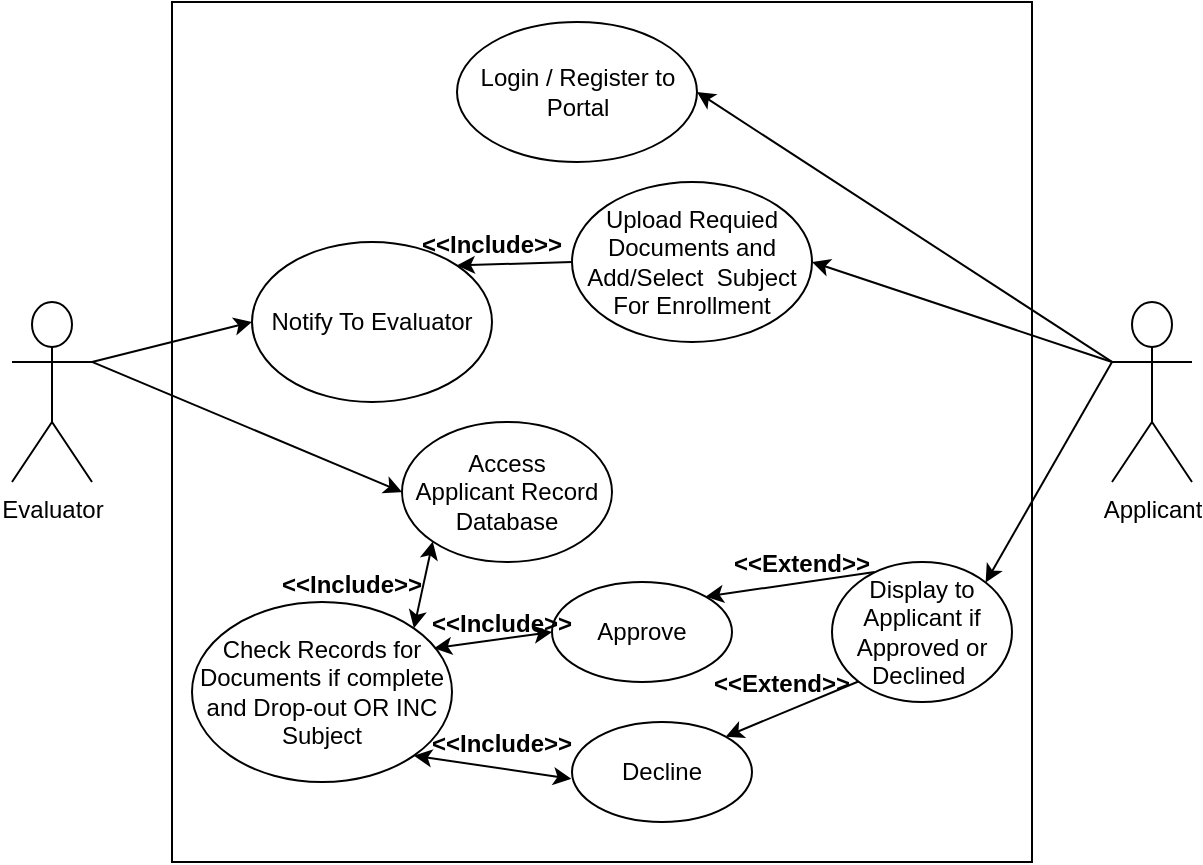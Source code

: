 <mxfile version="20.8.1" type="github">
  <diagram id="CHrUsiTqgCRq1WLIEfKi" name="Page-1">
    <mxGraphModel dx="880" dy="444" grid="1" gridSize="10" guides="1" tooltips="1" connect="1" arrows="1" fold="1" page="1" pageScale="1" pageWidth="850" pageHeight="1100" math="0" shadow="0">
      <root>
        <mxCell id="0" />
        <mxCell id="1" parent="0" />
        <mxCell id="MruObNP_5KYlce9daRHS-1" value="" style="whiteSpace=wrap;html=1;aspect=fixed;" parent="1" vertex="1">
          <mxGeometry x="210" y="10" width="430" height="430" as="geometry" />
        </mxCell>
        <mxCell id="MruObNP_5KYlce9daRHS-2" value="Evaluator" style="shape=umlActor;verticalLabelPosition=bottom;verticalAlign=top;html=1;outlineConnect=0;" parent="1" vertex="1">
          <mxGeometry x="130" y="160" width="40" height="90" as="geometry" />
        </mxCell>
        <mxCell id="MruObNP_5KYlce9daRHS-6" value="Applicant" style="shape=umlActor;verticalLabelPosition=bottom;verticalAlign=top;html=1;outlineConnect=0;" parent="1" vertex="1">
          <mxGeometry x="680" y="160" width="40" height="90" as="geometry" />
        </mxCell>
        <mxCell id="MruObNP_5KYlce9daRHS-11" value="Access &lt;br&gt;Applicant Record Database" style="ellipse;whiteSpace=wrap;html=1;" parent="1" vertex="1">
          <mxGeometry x="325" y="220" width="105" height="70" as="geometry" />
        </mxCell>
        <mxCell id="MruObNP_5KYlce9daRHS-15" value="" style="endArrow=classic;html=1;rounded=0;exitX=1;exitY=0.333;exitDx=0;exitDy=0;exitPerimeter=0;entryX=0;entryY=0.5;entryDx=0;entryDy=0;" parent="1" source="MruObNP_5KYlce9daRHS-2" target="MruObNP_5KYlce9daRHS-11" edge="1">
          <mxGeometry width="50" height="50" relative="1" as="geometry">
            <mxPoint x="460" y="210" as="sourcePoint" />
            <mxPoint x="510" y="160" as="targetPoint" />
          </mxGeometry>
        </mxCell>
        <mxCell id="MruObNP_5KYlce9daRHS-16" value="Login / Register to Portal" style="ellipse;whiteSpace=wrap;html=1;" parent="1" vertex="1">
          <mxGeometry x="352.5" y="20" width="120" height="70" as="geometry" />
        </mxCell>
        <mxCell id="MruObNP_5KYlce9daRHS-17" value="" style="endArrow=classic;html=1;rounded=0;entryX=1;entryY=0.5;entryDx=0;entryDy=0;exitX=0;exitY=0.333;exitDx=0;exitDy=0;exitPerimeter=0;" parent="1" source="MruObNP_5KYlce9daRHS-6" target="MruObNP_5KYlce9daRHS-16" edge="1">
          <mxGeometry width="50" height="50" relative="1" as="geometry">
            <mxPoint x="460" y="210" as="sourcePoint" />
            <mxPoint x="510" y="160" as="targetPoint" />
          </mxGeometry>
        </mxCell>
        <mxCell id="MruObNP_5KYlce9daRHS-18" value="Upload Requied Documents and Add/Select&amp;nbsp; Subject&lt;br&gt;For Enrollment" style="ellipse;whiteSpace=wrap;html=1;" parent="1" vertex="1">
          <mxGeometry x="410" y="100" width="120" height="80" as="geometry" />
        </mxCell>
        <mxCell id="MruObNP_5KYlce9daRHS-19" value="" style="endArrow=classic;html=1;rounded=0;entryX=1;entryY=0.5;entryDx=0;entryDy=0;exitX=0;exitY=0.333;exitDx=0;exitDy=0;exitPerimeter=0;" parent="1" source="MruObNP_5KYlce9daRHS-6" target="MruObNP_5KYlce9daRHS-18" edge="1">
          <mxGeometry width="50" height="50" relative="1" as="geometry">
            <mxPoint x="670" y="190" as="sourcePoint" />
            <mxPoint x="495" y="95" as="targetPoint" />
          </mxGeometry>
        </mxCell>
        <mxCell id="MruObNP_5KYlce9daRHS-20" value="Check Records for Documents if complete and Drop-out OR INC Subject" style="ellipse;whiteSpace=wrap;html=1;" parent="1" vertex="1">
          <mxGeometry x="220" y="310" width="130" height="90" as="geometry" />
        </mxCell>
        <mxCell id="MruObNP_5KYlce9daRHS-21" value="" style="endArrow=classic;startArrow=classic;html=1;rounded=0;entryX=0;entryY=1;entryDx=0;entryDy=0;exitX=1;exitY=0;exitDx=0;exitDy=0;" parent="1" source="MruObNP_5KYlce9daRHS-20" target="MruObNP_5KYlce9daRHS-11" edge="1">
          <mxGeometry width="50" height="50" relative="1" as="geometry">
            <mxPoint x="340" y="330" as="sourcePoint" />
            <mxPoint x="390" y="280" as="targetPoint" />
          </mxGeometry>
        </mxCell>
        <mxCell id="MruObNP_5KYlce9daRHS-24" value="Approve" style="ellipse;whiteSpace=wrap;html=1;" parent="1" vertex="1">
          <mxGeometry x="400" y="300" width="90" height="50" as="geometry" />
        </mxCell>
        <mxCell id="MruObNP_5KYlce9daRHS-25" value="Decline" style="ellipse;whiteSpace=wrap;html=1;" parent="1" vertex="1">
          <mxGeometry x="410" y="370" width="90" height="50" as="geometry" />
        </mxCell>
        <mxCell id="MruObNP_5KYlce9daRHS-28" value="Display to Applicant if Approved or Declined&amp;nbsp;" style="ellipse;whiteSpace=wrap;html=1;" parent="1" vertex="1">
          <mxGeometry x="540" y="290" width="90" height="70" as="geometry" />
        </mxCell>
        <mxCell id="MruObNP_5KYlce9daRHS-29" value="Notify To Evaluator" style="ellipse;whiteSpace=wrap;html=1;" parent="1" vertex="1">
          <mxGeometry x="250" y="130" width="120" height="80" as="geometry" />
        </mxCell>
        <mxCell id="MruObNP_5KYlce9daRHS-31" value="" style="endArrow=classic;html=1;rounded=0;entryX=1;entryY=0;entryDx=0;entryDy=0;exitX=0;exitY=0.5;exitDx=0;exitDy=0;" parent="1" source="MruObNP_5KYlce9daRHS-18" target="MruObNP_5KYlce9daRHS-29" edge="1">
          <mxGeometry width="50" height="50" relative="1" as="geometry">
            <mxPoint x="460" y="270" as="sourcePoint" />
            <mxPoint x="510" y="220" as="targetPoint" />
          </mxGeometry>
        </mxCell>
        <mxCell id="MruObNP_5KYlce9daRHS-32" value="" style="endArrow=classic;html=1;rounded=0;exitX=1;exitY=0.333;exitDx=0;exitDy=0;exitPerimeter=0;entryX=0;entryY=0.5;entryDx=0;entryDy=0;" parent="1" source="MruObNP_5KYlce9daRHS-2" target="MruObNP_5KYlce9daRHS-29" edge="1">
          <mxGeometry width="50" height="50" relative="1" as="geometry">
            <mxPoint x="180" y="200" as="sourcePoint" />
            <mxPoint x="335" y="265" as="targetPoint" />
          </mxGeometry>
        </mxCell>
        <mxCell id="MruObNP_5KYlce9daRHS-33" value="" style="endArrow=classic;html=1;rounded=0;entryX=1;entryY=0;entryDx=0;entryDy=0;exitX=0.237;exitY=0.071;exitDx=0;exitDy=0;exitPerimeter=0;" parent="1" target="MruObNP_5KYlce9daRHS-24" edge="1" source="MruObNP_5KYlce9daRHS-28">
          <mxGeometry width="50" height="50" relative="1" as="geometry">
            <mxPoint x="550" y="290" as="sourcePoint" />
            <mxPoint x="542.04" y="289.96" as="targetPoint" />
          </mxGeometry>
        </mxCell>
        <mxCell id="MruObNP_5KYlce9daRHS-34" value="" style="endArrow=classic;html=1;rounded=0;exitX=0;exitY=1;exitDx=0;exitDy=0;entryX=1;entryY=0;entryDx=0;entryDy=0;" parent="1" source="MruObNP_5KYlce9daRHS-28" target="MruObNP_5KYlce9daRHS-25" edge="1">
          <mxGeometry width="50" height="50" relative="1" as="geometry">
            <mxPoint x="489.03" y="315" as="sourcePoint" />
            <mxPoint x="553.18" y="300.251" as="targetPoint" />
          </mxGeometry>
        </mxCell>
        <mxCell id="MruObNP_5KYlce9daRHS-35" value="" style="endArrow=classic;html=1;rounded=0;entryX=1;entryY=0;entryDx=0;entryDy=0;exitX=0;exitY=0.333;exitDx=0;exitDy=0;exitPerimeter=0;" parent="1" source="MruObNP_5KYlce9daRHS-6" target="MruObNP_5KYlce9daRHS-28" edge="1">
          <mxGeometry width="50" height="50" relative="1" as="geometry">
            <mxPoint x="690" y="180" as="sourcePoint" />
            <mxPoint x="525" y="140" as="targetPoint" />
          </mxGeometry>
        </mxCell>
        <mxCell id="MruObNP_5KYlce9daRHS-36" value="&lt;&lt;Extend&gt;&gt;" style="text;align=center;fontStyle=1;verticalAlign=middle;spacingLeft=3;spacingRight=3;strokeColor=none;rotatable=0;points=[[0,0.5],[1,0.5]];portConstraint=eastwest;" parent="1" vertex="1">
          <mxGeometry x="500" y="280" width="50" height="20" as="geometry" />
        </mxCell>
        <mxCell id="MruObNP_5KYlce9daRHS-37" value="&lt;&lt;Include&gt;&gt;" style="text;align=center;fontStyle=1;verticalAlign=middle;spacingLeft=3;spacingRight=3;strokeColor=none;rotatable=0;points=[[0,0.5],[1,0.5]];portConstraint=eastwest;" parent="1" vertex="1">
          <mxGeometry x="275" y="300" width="50" as="geometry" />
        </mxCell>
        <mxCell id="MruObNP_5KYlce9daRHS-38" value="&lt;&lt;Include&gt;&gt;" style="text;align=center;fontStyle=1;verticalAlign=middle;spacingLeft=3;spacingRight=3;strokeColor=none;rotatable=0;points=[[0,0.5],[1,0.5]];portConstraint=eastwest;" parent="1" vertex="1">
          <mxGeometry x="350" y="370" width="50" height="20" as="geometry" />
        </mxCell>
        <mxCell id="MruObNP_5KYlce9daRHS-39" value="&lt;&lt;Extend&gt;&gt;" style="text;align=center;fontStyle=1;verticalAlign=middle;spacingLeft=3;spacingRight=3;strokeColor=none;rotatable=0;points=[[0,0.5],[1,0.5]];portConstraint=eastwest;" parent="1" vertex="1">
          <mxGeometry x="490" y="340" width="50" height="20" as="geometry" />
        </mxCell>
        <mxCell id="MruObNP_5KYlce9daRHS-40" value="&lt;&lt;Include&gt;&gt;" style="text;align=center;fontStyle=1;verticalAlign=middle;spacingLeft=3;spacingRight=3;strokeColor=none;rotatable=0;points=[[0,0.5],[1,0.5]];portConstraint=eastwest;" parent="1" vertex="1">
          <mxGeometry x="345" y="130" width="50" as="geometry" />
        </mxCell>
        <mxCell id="cNs94mUnGL7ysysI8fnC-1" value="" style="endArrow=classic;startArrow=classic;html=1;rounded=0;entryX=0;entryY=0.5;entryDx=0;entryDy=0;exitX=1;exitY=0;exitDx=0;exitDy=0;" edge="1" parent="1" target="MruObNP_5KYlce9daRHS-24">
          <mxGeometry width="50" height="50" relative="1" as="geometry">
            <mxPoint x="340.962" y="333.18" as="sourcePoint" />
            <mxPoint x="350.377" y="289.749" as="targetPoint" />
          </mxGeometry>
        </mxCell>
        <mxCell id="cNs94mUnGL7ysysI8fnC-2" value="" style="endArrow=classic;startArrow=classic;html=1;rounded=0;entryX=-0.004;entryY=0.568;entryDx=0;entryDy=0;exitX=1;exitY=1;exitDx=0;exitDy=0;entryPerimeter=0;" edge="1" parent="1" source="MruObNP_5KYlce9daRHS-20" target="MruObNP_5KYlce9daRHS-25">
          <mxGeometry width="50" height="50" relative="1" as="geometry">
            <mxPoint x="335.962" y="388.18" as="sourcePoint" />
            <mxPoint x="395" y="380" as="targetPoint" />
          </mxGeometry>
        </mxCell>
        <mxCell id="cNs94mUnGL7ysysI8fnC-3" value="&lt;&lt;Include&gt;&gt;" style="text;align=center;fontStyle=1;verticalAlign=middle;spacingLeft=3;spacingRight=3;strokeColor=none;rotatable=0;points=[[0,0.5],[1,0.5]];portConstraint=eastwest;" vertex="1" parent="1">
          <mxGeometry x="350" y="310" width="50" height="20" as="geometry" />
        </mxCell>
      </root>
    </mxGraphModel>
  </diagram>
</mxfile>
